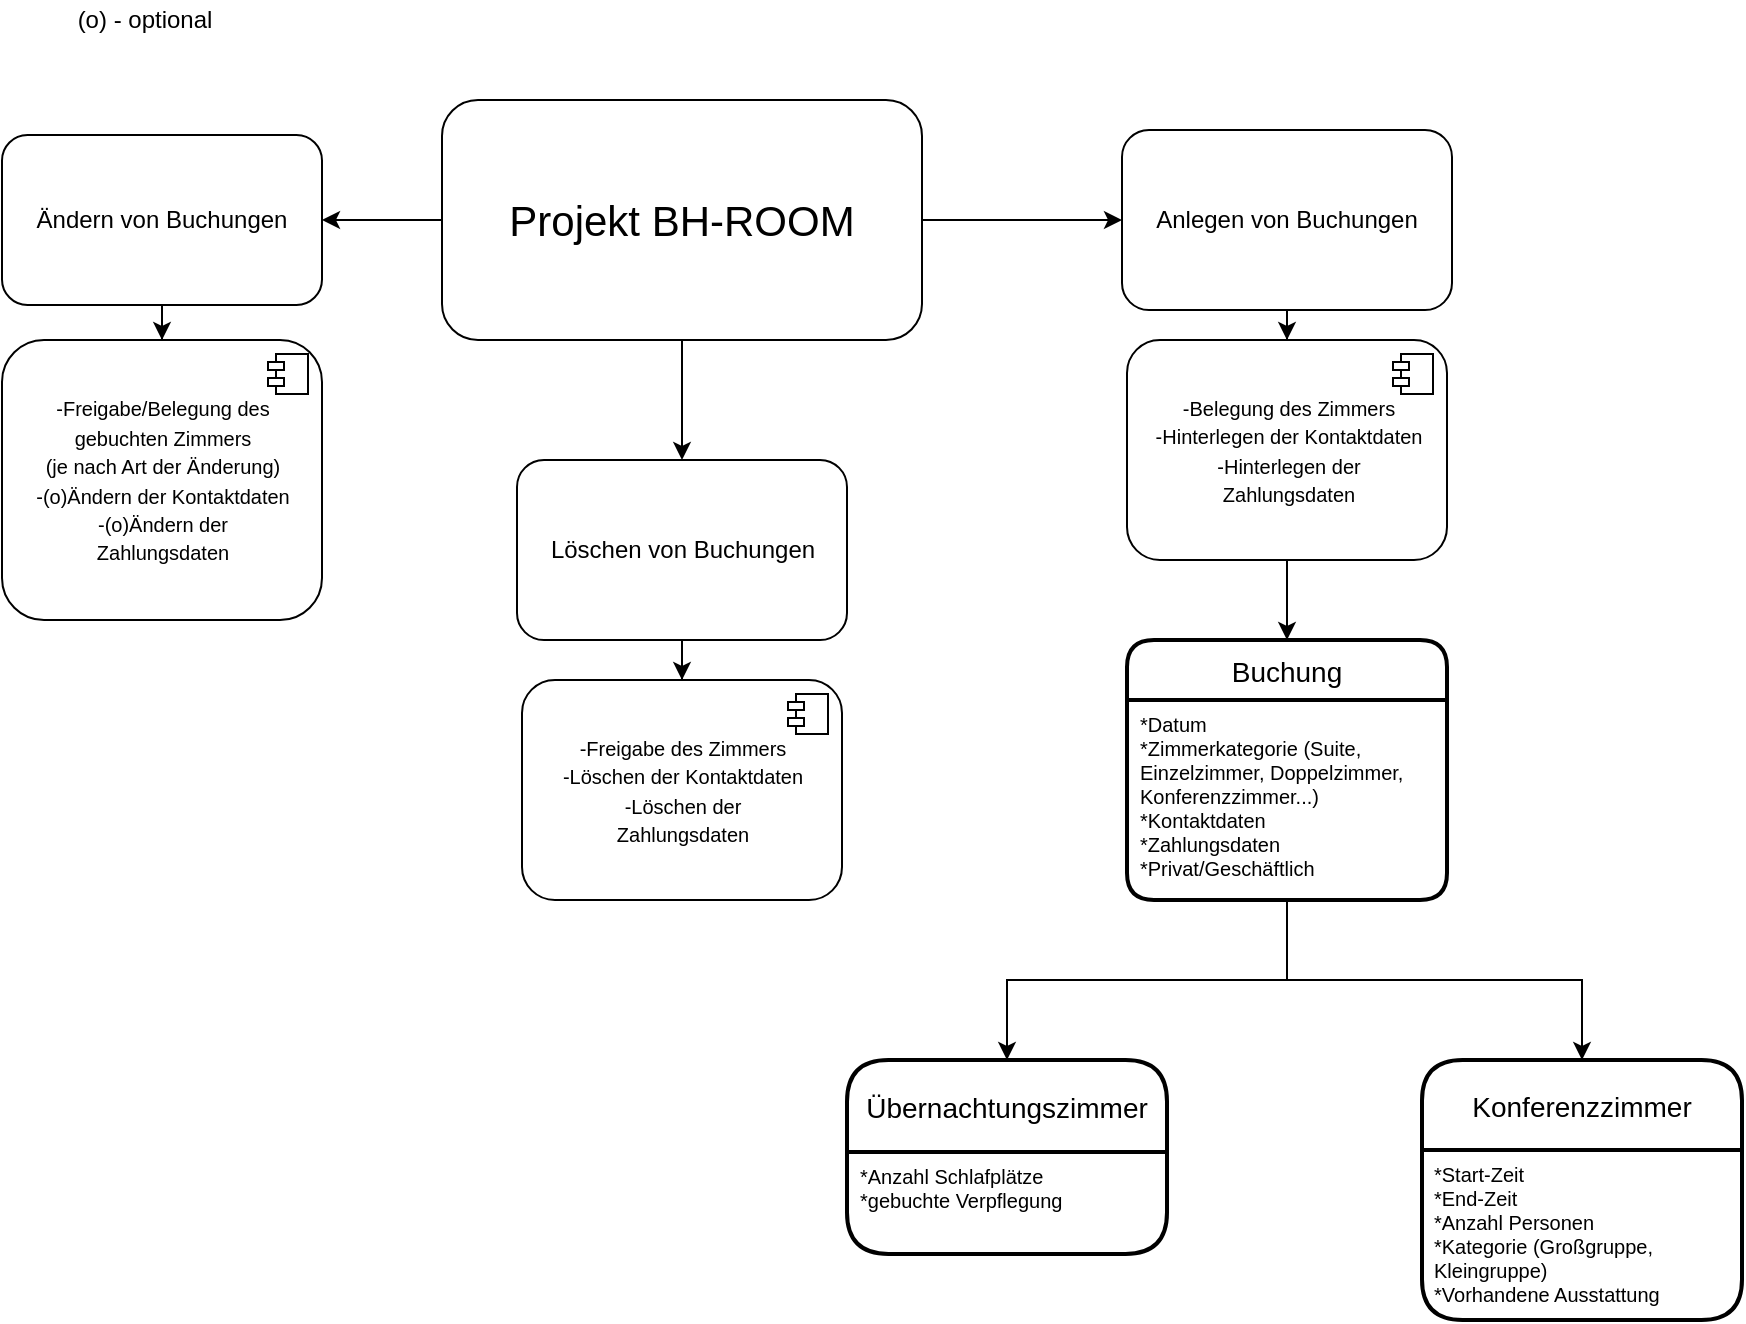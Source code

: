 <mxfile version="13.9.5" type="device"><diagram id="ZupS2DseMIPIlkmNyYX2" name="Seite-1"><mxGraphModel dx="622" dy="553" grid="0" gridSize="10" guides="1" tooltips="1" connect="1" arrows="1" fold="1" page="0" pageScale="1" pageWidth="827" pageHeight="1169" background="#FFFFFF" math="0" shadow="0"><root><mxCell id="0"/><mxCell id="1" parent="0"/><mxCell id="5iVlUW-Da2vJphaZGDyE-12" value="" style="edgeStyle=orthogonalEdgeStyle;rounded=0;orthogonalLoop=1;jettySize=auto;html=1;" parent="1" source="5iVlUW-Da2vJphaZGDyE-1" target="5iVlUW-Da2vJphaZGDyE-11" edge="1"><mxGeometry relative="1" as="geometry"/></mxCell><mxCell id="5iVlUW-Da2vJphaZGDyE-14" value="" style="edgeStyle=orthogonalEdgeStyle;rounded=0;orthogonalLoop=1;jettySize=auto;html=1;" parent="1" source="5iVlUW-Da2vJphaZGDyE-1" target="5iVlUW-Da2vJphaZGDyE-13" edge="1"><mxGeometry relative="1" as="geometry"/></mxCell><mxCell id="5iVlUW-Da2vJphaZGDyE-16" value="" style="edgeStyle=orthogonalEdgeStyle;rounded=0;orthogonalLoop=1;jettySize=auto;html=1;" parent="1" source="5iVlUW-Da2vJphaZGDyE-1" target="5iVlUW-Da2vJphaZGDyE-15" edge="1"><mxGeometry relative="1" as="geometry"/></mxCell><mxCell id="5iVlUW-Da2vJphaZGDyE-1" value="&lt;font style=&quot;font-size: 21px&quot;&gt;Projekt BH-ROOM&lt;/font&gt;" style="rounded=1;whiteSpace=wrap;html=1;" parent="1" vertex="1"><mxGeometry x="240" y="330" width="240" height="120" as="geometry"/></mxCell><mxCell id="5iVlUW-Da2vJphaZGDyE-28" value="" style="edgeStyle=orthogonalEdgeStyle;rounded=0;orthogonalLoop=1;jettySize=auto;html=1;" parent="1" source="5iVlUW-Da2vJphaZGDyE-11" target="5iVlUW-Da2vJphaZGDyE-26" edge="1"><mxGeometry relative="1" as="geometry"/></mxCell><mxCell id="5iVlUW-Da2vJphaZGDyE-11" value="Ändern von Buchungen" style="whiteSpace=wrap;html=1;rounded=1;" parent="1" vertex="1"><mxGeometry x="20" y="347.5" width="160" height="85" as="geometry"/></mxCell><mxCell id="5iVlUW-Da2vJphaZGDyE-20" value="" style="edgeStyle=orthogonalEdgeStyle;rounded=0;orthogonalLoop=1;jettySize=auto;html=1;entryX=0.5;entryY=0;entryDx=0;entryDy=0;" parent="1" source="5iVlUW-Da2vJphaZGDyE-13" target="5iVlUW-Da2vJphaZGDyE-21" edge="1"><mxGeometry relative="1" as="geometry"><mxPoint x="645" y="520" as="targetPoint"/></mxGeometry></mxCell><mxCell id="5iVlUW-Da2vJphaZGDyE-13" value="Anlegen von Buchungen" style="whiteSpace=wrap;html=1;rounded=1;" parent="1" vertex="1"><mxGeometry x="580" y="345" width="165" height="90" as="geometry"/></mxCell><mxCell id="5iVlUW-Da2vJphaZGDyE-25" value="" style="edgeStyle=orthogonalEdgeStyle;rounded=0;orthogonalLoop=1;jettySize=auto;html=1;" parent="1" source="5iVlUW-Da2vJphaZGDyE-15" target="5iVlUW-Da2vJphaZGDyE-23" edge="1"><mxGeometry relative="1" as="geometry"/></mxCell><mxCell id="5iVlUW-Da2vJphaZGDyE-15" value="Löschen von Buchungen" style="whiteSpace=wrap;html=1;rounded=1;" parent="1" vertex="1"><mxGeometry x="277.5" y="510" width="165" height="90" as="geometry"/></mxCell><mxCell id="5iVlUW-Da2vJphaZGDyE-45" value="" style="edgeStyle=orthogonalEdgeStyle;rounded=0;orthogonalLoop=1;jettySize=auto;html=1;fontSize=10;entryX=0.5;entryY=0;entryDx=0;entryDy=0;" parent="1" source="5iVlUW-Da2vJphaZGDyE-21" target="5iVlUW-Da2vJphaZGDyE-30" edge="1"><mxGeometry relative="1" as="geometry"><mxPoint x="842.5" y="505" as="targetPoint"/></mxGeometry></mxCell><mxCell id="5iVlUW-Da2vJphaZGDyE-21" value="&lt;font style=&quot;font-size: 10px&quot;&gt;-Belegung des Zimmers&lt;br&gt;-Hinterlegen der Kontaktdaten&lt;br&gt;-Hinterlegen der &lt;br&gt;Zahlungsdaten&lt;/font&gt;" style="html=1;dropTarget=0;rounded=1;" parent="1" vertex="1"><mxGeometry x="582.5" y="450" width="160" height="110" as="geometry"/></mxCell><mxCell id="5iVlUW-Da2vJphaZGDyE-22" value="" style="shape=module;jettyWidth=8;jettyHeight=4;" parent="5iVlUW-Da2vJphaZGDyE-21" vertex="1"><mxGeometry x="1" width="20" height="20" relative="1" as="geometry"><mxPoint x="-27" y="7" as="offset"/></mxGeometry></mxCell><mxCell id="5iVlUW-Da2vJphaZGDyE-23" value="&lt;font style=&quot;font-size: 10px&quot;&gt;-Freigabe des Zimmers&lt;br&gt;-Löschen der Kontaktdaten&lt;br&gt;-Löschen der &lt;br&gt;Zahlungsdaten&lt;/font&gt;" style="html=1;dropTarget=0;rounded=1;" parent="1" vertex="1"><mxGeometry x="280" y="620" width="160" height="110" as="geometry"/></mxCell><mxCell id="5iVlUW-Da2vJphaZGDyE-24" value="" style="shape=module;jettyWidth=8;jettyHeight=4;" parent="5iVlUW-Da2vJphaZGDyE-23" vertex="1"><mxGeometry x="1" width="20" height="20" relative="1" as="geometry"><mxPoint x="-27" y="7" as="offset"/></mxGeometry></mxCell><mxCell id="5iVlUW-Da2vJphaZGDyE-26" value="&lt;font style=&quot;font-size: 10px&quot;&gt;-Freigabe/Belegung des &lt;br&gt;gebuchten Zimmers&lt;br&gt;(je nach Art der Änderung)&lt;br&gt;-(o)Ändern der Kontaktdaten&lt;br&gt;-(o)Ändern der &lt;br&gt;Zahlungsdaten&lt;/font&gt;" style="html=1;dropTarget=0;rounded=1;" parent="1" vertex="1"><mxGeometry x="20" y="450" width="160" height="140" as="geometry"/></mxCell><mxCell id="5iVlUW-Da2vJphaZGDyE-27" value="" style="shape=module;jettyWidth=8;jettyHeight=4;" parent="5iVlUW-Da2vJphaZGDyE-26" vertex="1"><mxGeometry x="1" width="20" height="20" relative="1" as="geometry"><mxPoint x="-27" y="7" as="offset"/></mxGeometry></mxCell><mxCell id="5iVlUW-Da2vJphaZGDyE-29" value="(o) - optional" style="text;html=1;strokeColor=none;fillColor=none;align=center;verticalAlign=middle;whiteSpace=wrap;rounded=0;" parent="1" vertex="1"><mxGeometry x="40" y="280" width="102.5" height="20" as="geometry"/></mxCell><mxCell id="5iVlUW-Da2vJphaZGDyE-36" value="" style="edgeStyle=orthogonalEdgeStyle;rounded=0;orthogonalLoop=1;jettySize=auto;html=1;fontSize=10;" parent="1" source="5iVlUW-Da2vJphaZGDyE-30" target="5iVlUW-Da2vJphaZGDyE-34" edge="1"><mxGeometry relative="1" as="geometry"/></mxCell><mxCell id="5iVlUW-Da2vJphaZGDyE-41" value="" style="edgeStyle=orthogonalEdgeStyle;rounded=0;orthogonalLoop=1;jettySize=auto;html=1;fontSize=10;" parent="1" source="5iVlUW-Da2vJphaZGDyE-30" target="5iVlUW-Da2vJphaZGDyE-39" edge="1"><mxGeometry relative="1" as="geometry"/></mxCell><mxCell id="5iVlUW-Da2vJphaZGDyE-30" value="Buchung" style="swimlane;childLayout=stackLayout;horizontal=1;startSize=30;horizontalStack=0;rounded=1;fontSize=14;fontStyle=0;strokeWidth=2;resizeParent=0;resizeLast=1;shadow=0;dashed=0;align=center;" parent="1" vertex="1"><mxGeometry x="582.5" y="600" width="160" height="130" as="geometry"/></mxCell><mxCell id="5iVlUW-Da2vJphaZGDyE-31" value="*Datum&#10;*Zimmerkategorie (Suite, Einzelzimmer, Doppelzimmer, Konferenzzimmer...)&#10;*Kontaktdaten&#10;*Zahlungsdaten&#10;*Privat/Geschäftlich&#10;" style="align=left;strokeColor=none;fillColor=none;spacingLeft=4;fontSize=10;verticalAlign=top;resizable=0;rotatable=0;part=1;whiteSpace=wrap;" parent="5iVlUW-Da2vJphaZGDyE-30" vertex="1"><mxGeometry y="30" width="160" height="100" as="geometry"/></mxCell><mxCell id="5iVlUW-Da2vJphaZGDyE-34" value="Übernachtungszimmer" style="swimlane;childLayout=stackLayout;horizontal=1;startSize=46;horizontalStack=0;rounded=1;fontSize=14;fontStyle=0;strokeWidth=2;resizeParent=0;resizeLast=1;shadow=0;dashed=0;align=center;" parent="1" vertex="1"><mxGeometry x="442.5" y="810" width="160" height="97" as="geometry"/></mxCell><mxCell id="5iVlUW-Da2vJphaZGDyE-35" value="*Anzahl Schlafplätze&#10;*gebuchte Verpflegung&#10;" style="align=left;strokeColor=none;fillColor=none;spacingLeft=4;fontSize=10;verticalAlign=top;resizable=0;rotatable=0;part=1;whiteSpace=wrap;" parent="5iVlUW-Da2vJphaZGDyE-34" vertex="1"><mxGeometry y="46" width="160" height="51" as="geometry"/></mxCell><mxCell id="5iVlUW-Da2vJphaZGDyE-39" value="Konferenzzimmer" style="swimlane;childLayout=stackLayout;horizontal=1;startSize=45;horizontalStack=0;rounded=1;fontSize=14;fontStyle=0;strokeWidth=2;resizeParent=0;resizeLast=1;shadow=0;dashed=0;align=center;" parent="1" vertex="1"><mxGeometry x="730" y="810" width="160" height="130" as="geometry"/></mxCell><mxCell id="5iVlUW-Da2vJphaZGDyE-40" value="*Start-Zeit&#10;*End-Zeit&#10;*Anzahl Personen&#10;*Kategorie (Großgruppe, Kleingruppe)&#10;*Vorhandene Ausstattung" style="align=left;strokeColor=none;fillColor=none;spacingLeft=4;fontSize=10;verticalAlign=top;resizable=0;rotatable=0;part=1;whiteSpace=wrap;" parent="5iVlUW-Da2vJphaZGDyE-39" vertex="1"><mxGeometry y="45" width="160" height="85" as="geometry"/></mxCell></root></mxGraphModel></diagram></mxfile>